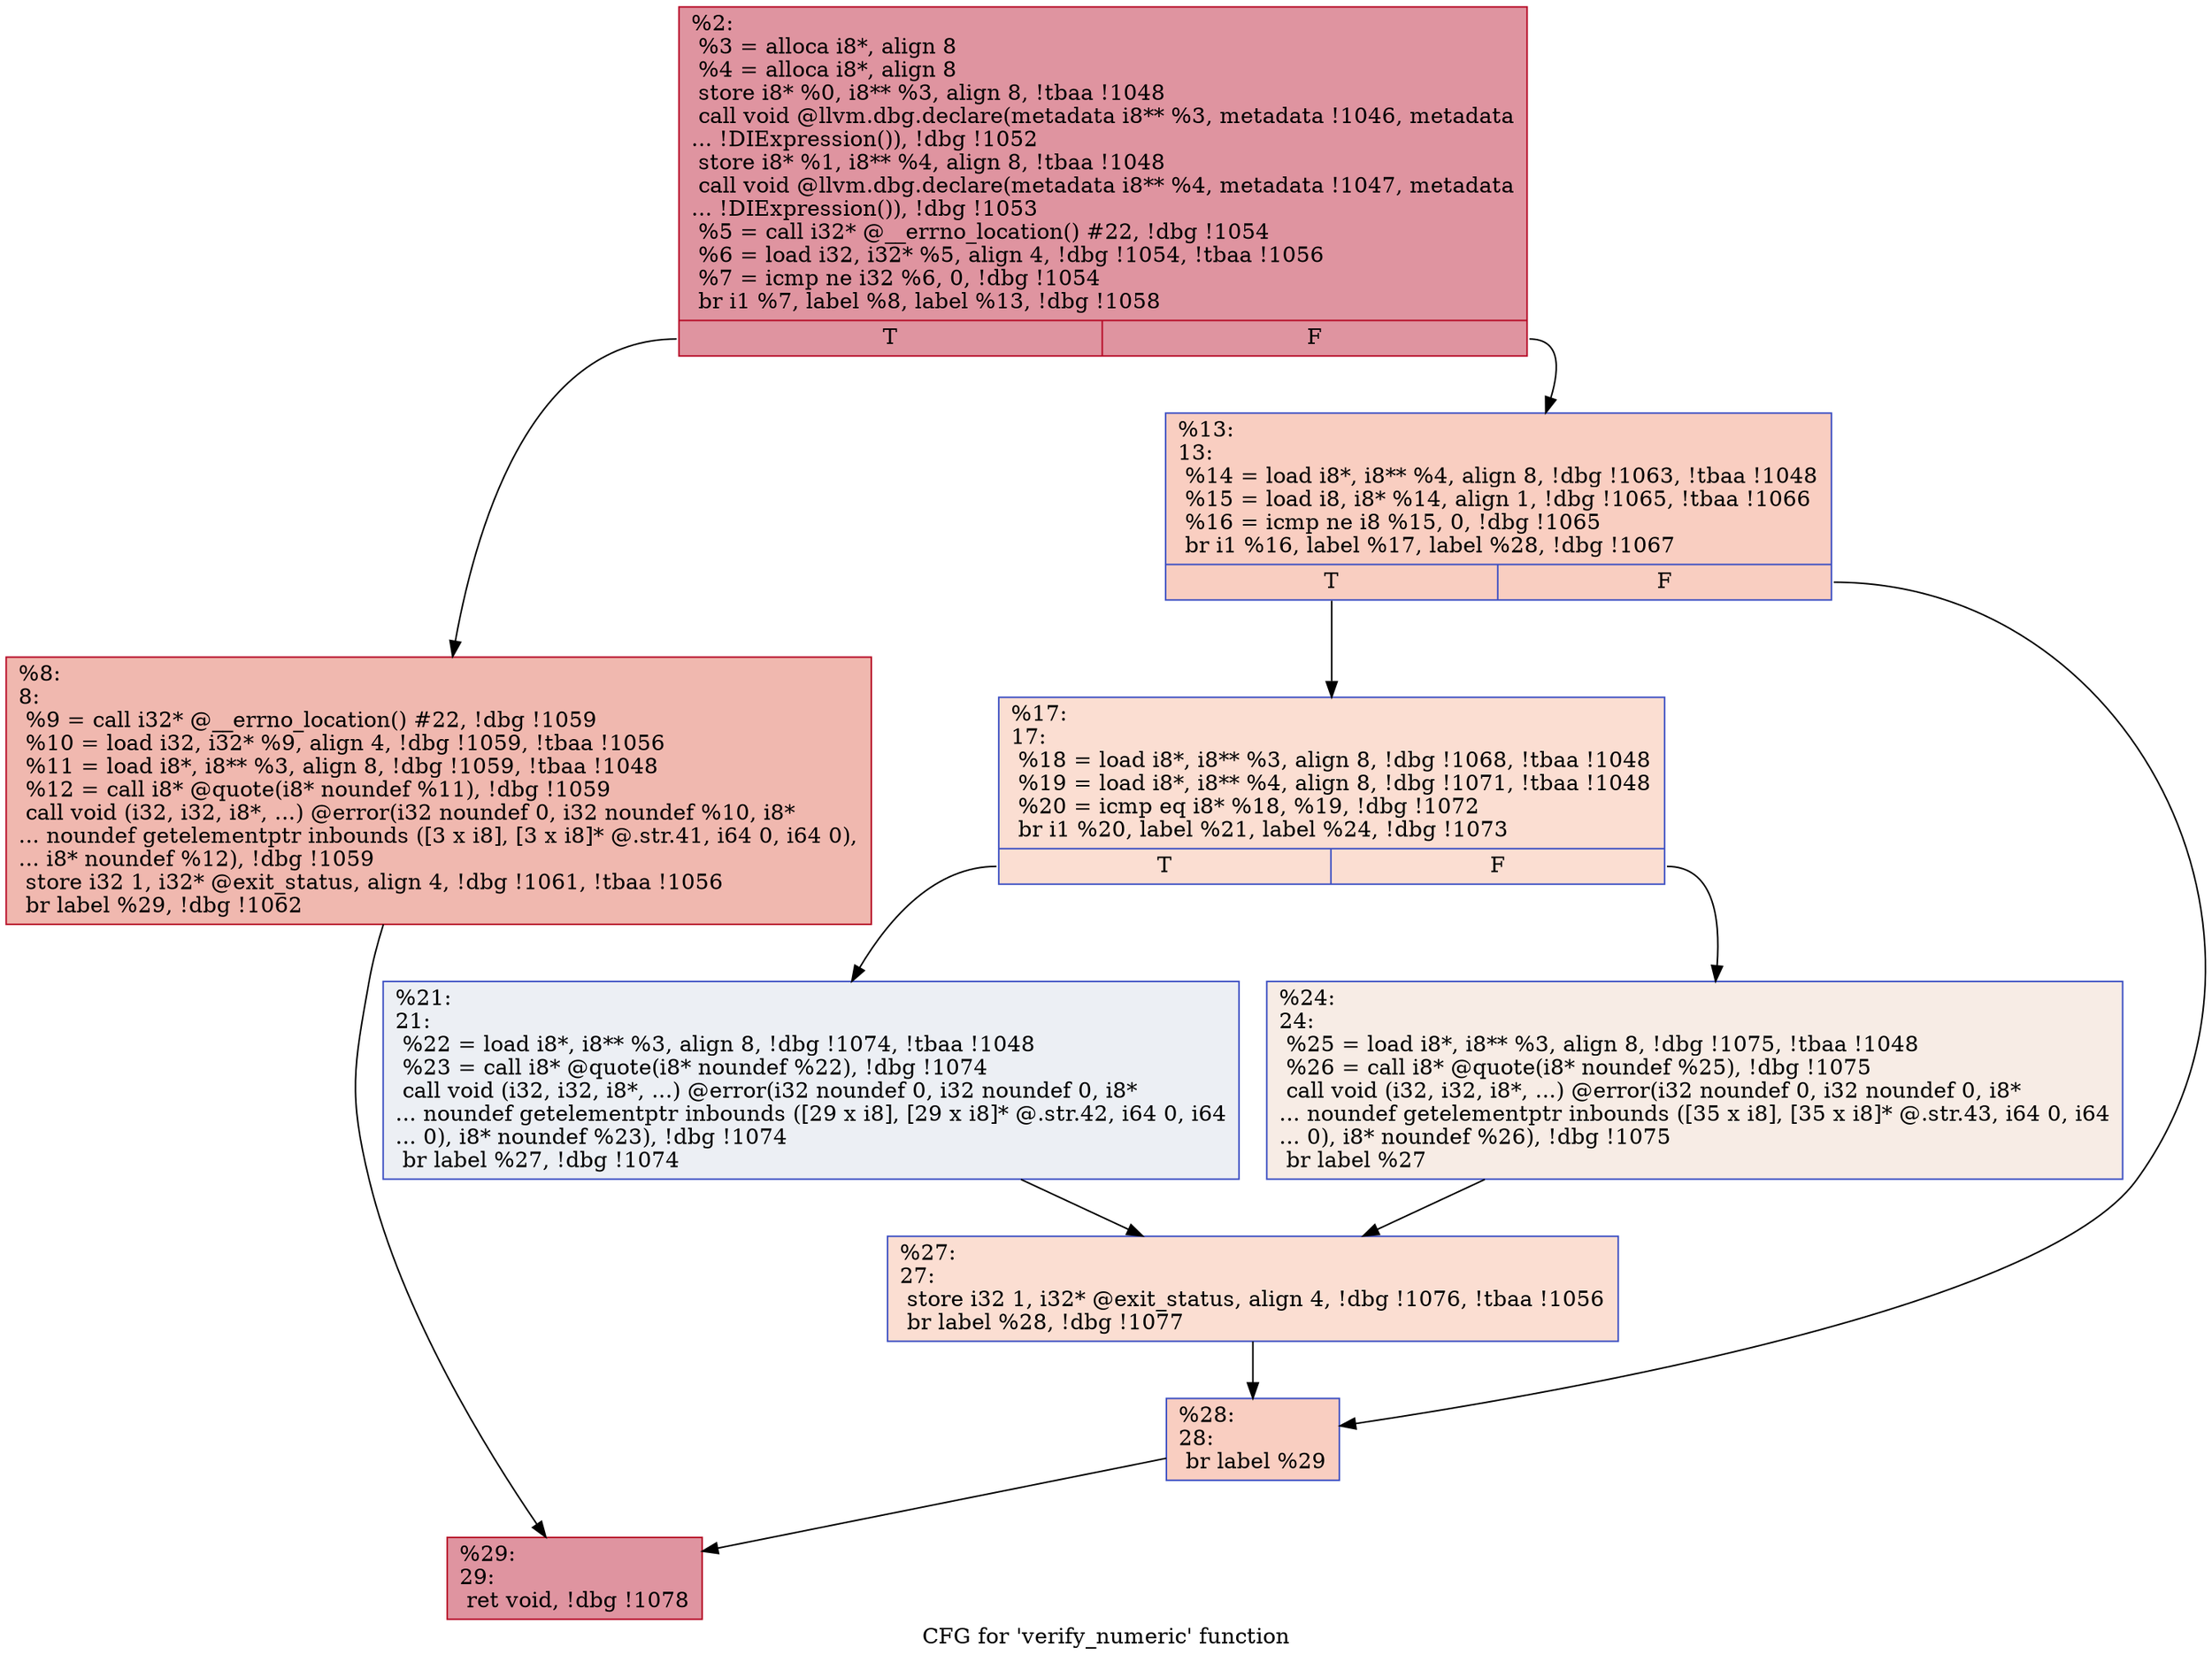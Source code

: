digraph "CFG for 'verify_numeric' function" {
	label="CFG for 'verify_numeric' function";

	Node0x1a2efd0 [shape=record,color="#b70d28ff", style=filled, fillcolor="#b70d2870",label="{%2:\l  %3 = alloca i8*, align 8\l  %4 = alloca i8*, align 8\l  store i8* %0, i8** %3, align 8, !tbaa !1048\l  call void @llvm.dbg.declare(metadata i8** %3, metadata !1046, metadata\l... !DIExpression()), !dbg !1052\l  store i8* %1, i8** %4, align 8, !tbaa !1048\l  call void @llvm.dbg.declare(metadata i8** %4, metadata !1047, metadata\l... !DIExpression()), !dbg !1053\l  %5 = call i32* @__errno_location() #22, !dbg !1054\l  %6 = load i32, i32* %5, align 4, !dbg !1054, !tbaa !1056\l  %7 = icmp ne i32 %6, 0, !dbg !1054\l  br i1 %7, label %8, label %13, !dbg !1058\l|{<s0>T|<s1>F}}"];
	Node0x1a2efd0:s0 -> Node0x1a2f020;
	Node0x1a2efd0:s1 -> Node0x1a2f070;
	Node0x1a2f020 [shape=record,color="#b70d28ff", style=filled, fillcolor="#dc5d4a70",label="{%8:\l8:                                                \l  %9 = call i32* @__errno_location() #22, !dbg !1059\l  %10 = load i32, i32* %9, align 4, !dbg !1059, !tbaa !1056\l  %11 = load i8*, i8** %3, align 8, !dbg !1059, !tbaa !1048\l  %12 = call i8* @quote(i8* noundef %11), !dbg !1059\l  call void (i32, i32, i8*, ...) @error(i32 noundef 0, i32 noundef %10, i8*\l... noundef getelementptr inbounds ([3 x i8], [3 x i8]* @.str.41, i64 0, i64 0),\l... i8* noundef %12), !dbg !1059\l  store i32 1, i32* @exit_status, align 4, !dbg !1061, !tbaa !1056\l  br label %29, !dbg !1062\l}"];
	Node0x1a2f020 -> Node0x1a2f250;
	Node0x1a2f070 [shape=record,color="#3d50c3ff", style=filled, fillcolor="#f2907270",label="{%13:\l13:                                               \l  %14 = load i8*, i8** %4, align 8, !dbg !1063, !tbaa !1048\l  %15 = load i8, i8* %14, align 1, !dbg !1065, !tbaa !1066\l  %16 = icmp ne i8 %15, 0, !dbg !1065\l  br i1 %16, label %17, label %28, !dbg !1067\l|{<s0>T|<s1>F}}"];
	Node0x1a2f070:s0 -> Node0x1a2f0c0;
	Node0x1a2f070:s1 -> Node0x1a2f200;
	Node0x1a2f0c0 [shape=record,color="#3d50c3ff", style=filled, fillcolor="#f7b59970",label="{%17:\l17:                                               \l  %18 = load i8*, i8** %3, align 8, !dbg !1068, !tbaa !1048\l  %19 = load i8*, i8** %4, align 8, !dbg !1071, !tbaa !1048\l  %20 = icmp eq i8* %18, %19, !dbg !1072\l  br i1 %20, label %21, label %24, !dbg !1073\l|{<s0>T|<s1>F}}"];
	Node0x1a2f0c0:s0 -> Node0x1a2f110;
	Node0x1a2f0c0:s1 -> Node0x1a2f160;
	Node0x1a2f110 [shape=record,color="#3d50c3ff", style=filled, fillcolor="#d4dbe670",label="{%21:\l21:                                               \l  %22 = load i8*, i8** %3, align 8, !dbg !1074, !tbaa !1048\l  %23 = call i8* @quote(i8* noundef %22), !dbg !1074\l  call void (i32, i32, i8*, ...) @error(i32 noundef 0, i32 noundef 0, i8*\l... noundef getelementptr inbounds ([29 x i8], [29 x i8]* @.str.42, i64 0, i64\l... 0), i8* noundef %23), !dbg !1074\l  br label %27, !dbg !1074\l}"];
	Node0x1a2f110 -> Node0x1a2f1b0;
	Node0x1a2f160 [shape=record,color="#3d50c3ff", style=filled, fillcolor="#ecd3c570",label="{%24:\l24:                                               \l  %25 = load i8*, i8** %3, align 8, !dbg !1075, !tbaa !1048\l  %26 = call i8* @quote(i8* noundef %25), !dbg !1075\l  call void (i32, i32, i8*, ...) @error(i32 noundef 0, i32 noundef 0, i8*\l... noundef getelementptr inbounds ([35 x i8], [35 x i8]* @.str.43, i64 0, i64\l... 0), i8* noundef %26), !dbg !1075\l  br label %27\l}"];
	Node0x1a2f160 -> Node0x1a2f1b0;
	Node0x1a2f1b0 [shape=record,color="#3d50c3ff", style=filled, fillcolor="#f7b59970",label="{%27:\l27:                                               \l  store i32 1, i32* @exit_status, align 4, !dbg !1076, !tbaa !1056\l  br label %28, !dbg !1077\l}"];
	Node0x1a2f1b0 -> Node0x1a2f200;
	Node0x1a2f200 [shape=record,color="#3d50c3ff", style=filled, fillcolor="#f2907270",label="{%28:\l28:                                               \l  br label %29\l}"];
	Node0x1a2f200 -> Node0x1a2f250;
	Node0x1a2f250 [shape=record,color="#b70d28ff", style=filled, fillcolor="#b70d2870",label="{%29:\l29:                                               \l  ret void, !dbg !1078\l}"];
}
